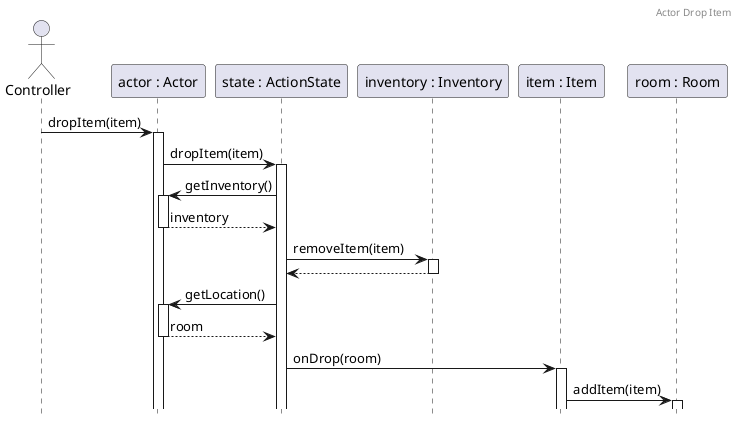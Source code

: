@startuml
header Actor Drop Item

hide footbox
autoactivate on

actor A as "Controller"
participant B as "actor : Actor"
participant C as "state : ActionState"
participant I as "inventory : Inventory"
participant D as "item : Item"
participant E as "room : Room"

A -> B : dropItem(item)
B -> C : dropItem(item)
C -> B : getInventory()
return inventory
C -> I : removeItem(item)
return
C -> B : getLocation()
return room
C -> D : onDrop(room)
D -> E : addItem(item)

@enduml
